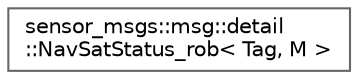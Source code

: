 digraph "类继承关系图"
{
 // INTERACTIVE_SVG=YES
 // LATEX_PDF_SIZE
  bgcolor="transparent";
  edge [fontname=Helvetica,fontsize=10,labelfontname=Helvetica,labelfontsize=10];
  node [fontname=Helvetica,fontsize=10,shape=box,height=0.2,width=0.4];
  rankdir="LR";
  Node0 [id="Node000000",label="sensor_msgs::msg::detail\l::NavSatStatus_rob\< Tag, M \>",height=0.2,width=0.4,color="grey40", fillcolor="white", style="filled",URL="$d8/d8c/structsensor__msgs_1_1msg_1_1detail_1_1NavSatStatus__rob.html",tooltip=" "];
}
